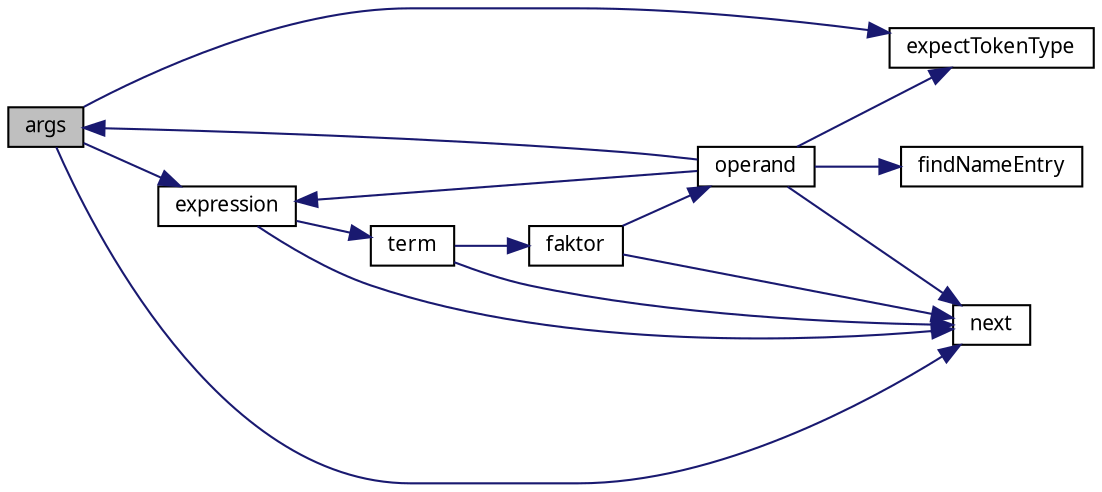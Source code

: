 digraph "args"
{
 // LATEX_PDF_SIZE
  edge [fontname="LiberationSans-Regular.ttf",fontsize="10",labelfontname="LiberationSans-Regular.ttf",labelfontsize="10"];
  node [fontname="LiberationSans-Regular.ttf",fontsize="10",shape=record];
  rankdir="LR";
  Node1 [label="args",height=0.2,width=0.4,color="black", fillcolor="grey75", style="filled", fontcolor="black",tooltip="Parsen von Argument-Listen."];
  Node1 -> Node2 [color="midnightblue",fontsize="10",style="solid",fontname="LiberationSans-Regular.ttf"];
  Node2 [label="expectTokenType",height=0.2,width=0.4,color="black", fillcolor="white", style="filled",URL="$parse_8c.html#a72766d9d606eee9f4032df8622a6d70d",tooltip="Überprüfung, ob der aktuelle Token dem erwartetem Typen entspricht -> Fehlermeldung + Programmabbruch..."];
  Node1 -> Node3 [color="midnightblue",fontsize="10",style="solid",fontname="LiberationSans-Regular.ttf"];
  Node3 [label="expression",height=0.2,width=0.4,color="black", fillcolor="white", style="filled",URL="$parse_8c.html#ae1b73fa9a679f12f99603a8e036f29a1",tooltip="Parsen von mathematischen Ausdrücken."];
  Node3 -> Node4 [color="midnightblue",fontsize="10",style="solid",fontname="LiberationSans-Regular.ttf"];
  Node4 [label="next",height=0.2,width=0.4,color="black", fillcolor="white", style="filled",URL="$parse_8c.html#a787ad0ee03f539f4a2904660bb6b8ce7",tooltip="aktuellen Token auf den Nächsten setzen"];
  Node3 -> Node5 [color="midnightblue",fontsize="10",style="solid",fontname="LiberationSans-Regular.ttf"];
  Node5 [label="term",height=0.2,width=0.4,color="black", fillcolor="white", style="filled",URL="$parse_8c.html#a8455fef910204ded541f8f1aa43f2a69",tooltip="Parsen von Termen."];
  Node5 -> Node6 [color="midnightblue",fontsize="10",style="solid",fontname="LiberationSans-Regular.ttf"];
  Node6 [label="faktor",height=0.2,width=0.4,color="black", fillcolor="white", style="filled",URL="$parse_8c.html#a340afd1a010d6fc6a7d4ed1f4cd0abbf",tooltip="Parsen von Faktoren."];
  Node6 -> Node4 [color="midnightblue",fontsize="10",style="solid",fontname="LiberationSans-Regular.ttf"];
  Node6 -> Node7 [color="midnightblue",fontsize="10",style="solid",fontname="LiberationSans-Regular.ttf"];
  Node7 [label="operand",height=0.2,width=0.4,color="black", fillcolor="white", style="filled",URL="$parse_8c.html#ab9515122dd01b9c3bf6934505b9d6106",tooltip="Parsen von Operanden."];
  Node7 -> Node1 [color="midnightblue",fontsize="10",style="solid",fontname="LiberationSans-Regular.ttf"];
  Node7 -> Node2 [color="midnightblue",fontsize="10",style="solid",fontname="LiberationSans-Regular.ttf"];
  Node7 -> Node3 [color="midnightblue",fontsize="10",style="solid",fontname="LiberationSans-Regular.ttf"];
  Node7 -> Node8 [color="midnightblue",fontsize="10",style="solid",fontname="LiberationSans-Regular.ttf"];
  Node8 [label="findNameEntry",height=0.2,width=0.4,color="black", fillcolor="white", style="filled",URL="$parse_8c.html#a0f9a0aa6c8d036339d3a494c17e1320d",tooltip="Lineare Suche eines Namens in der Namenstabelle (quick and dirty Lösung -> normalerweise sind Hashtab..."];
  Node7 -> Node4 [color="midnightblue",fontsize="10",style="solid",fontname="LiberationSans-Regular.ttf"];
  Node5 -> Node4 [color="midnightblue",fontsize="10",style="solid",fontname="LiberationSans-Regular.ttf"];
  Node1 -> Node4 [color="midnightblue",fontsize="10",style="solid",fontname="LiberationSans-Regular.ttf"];
}

